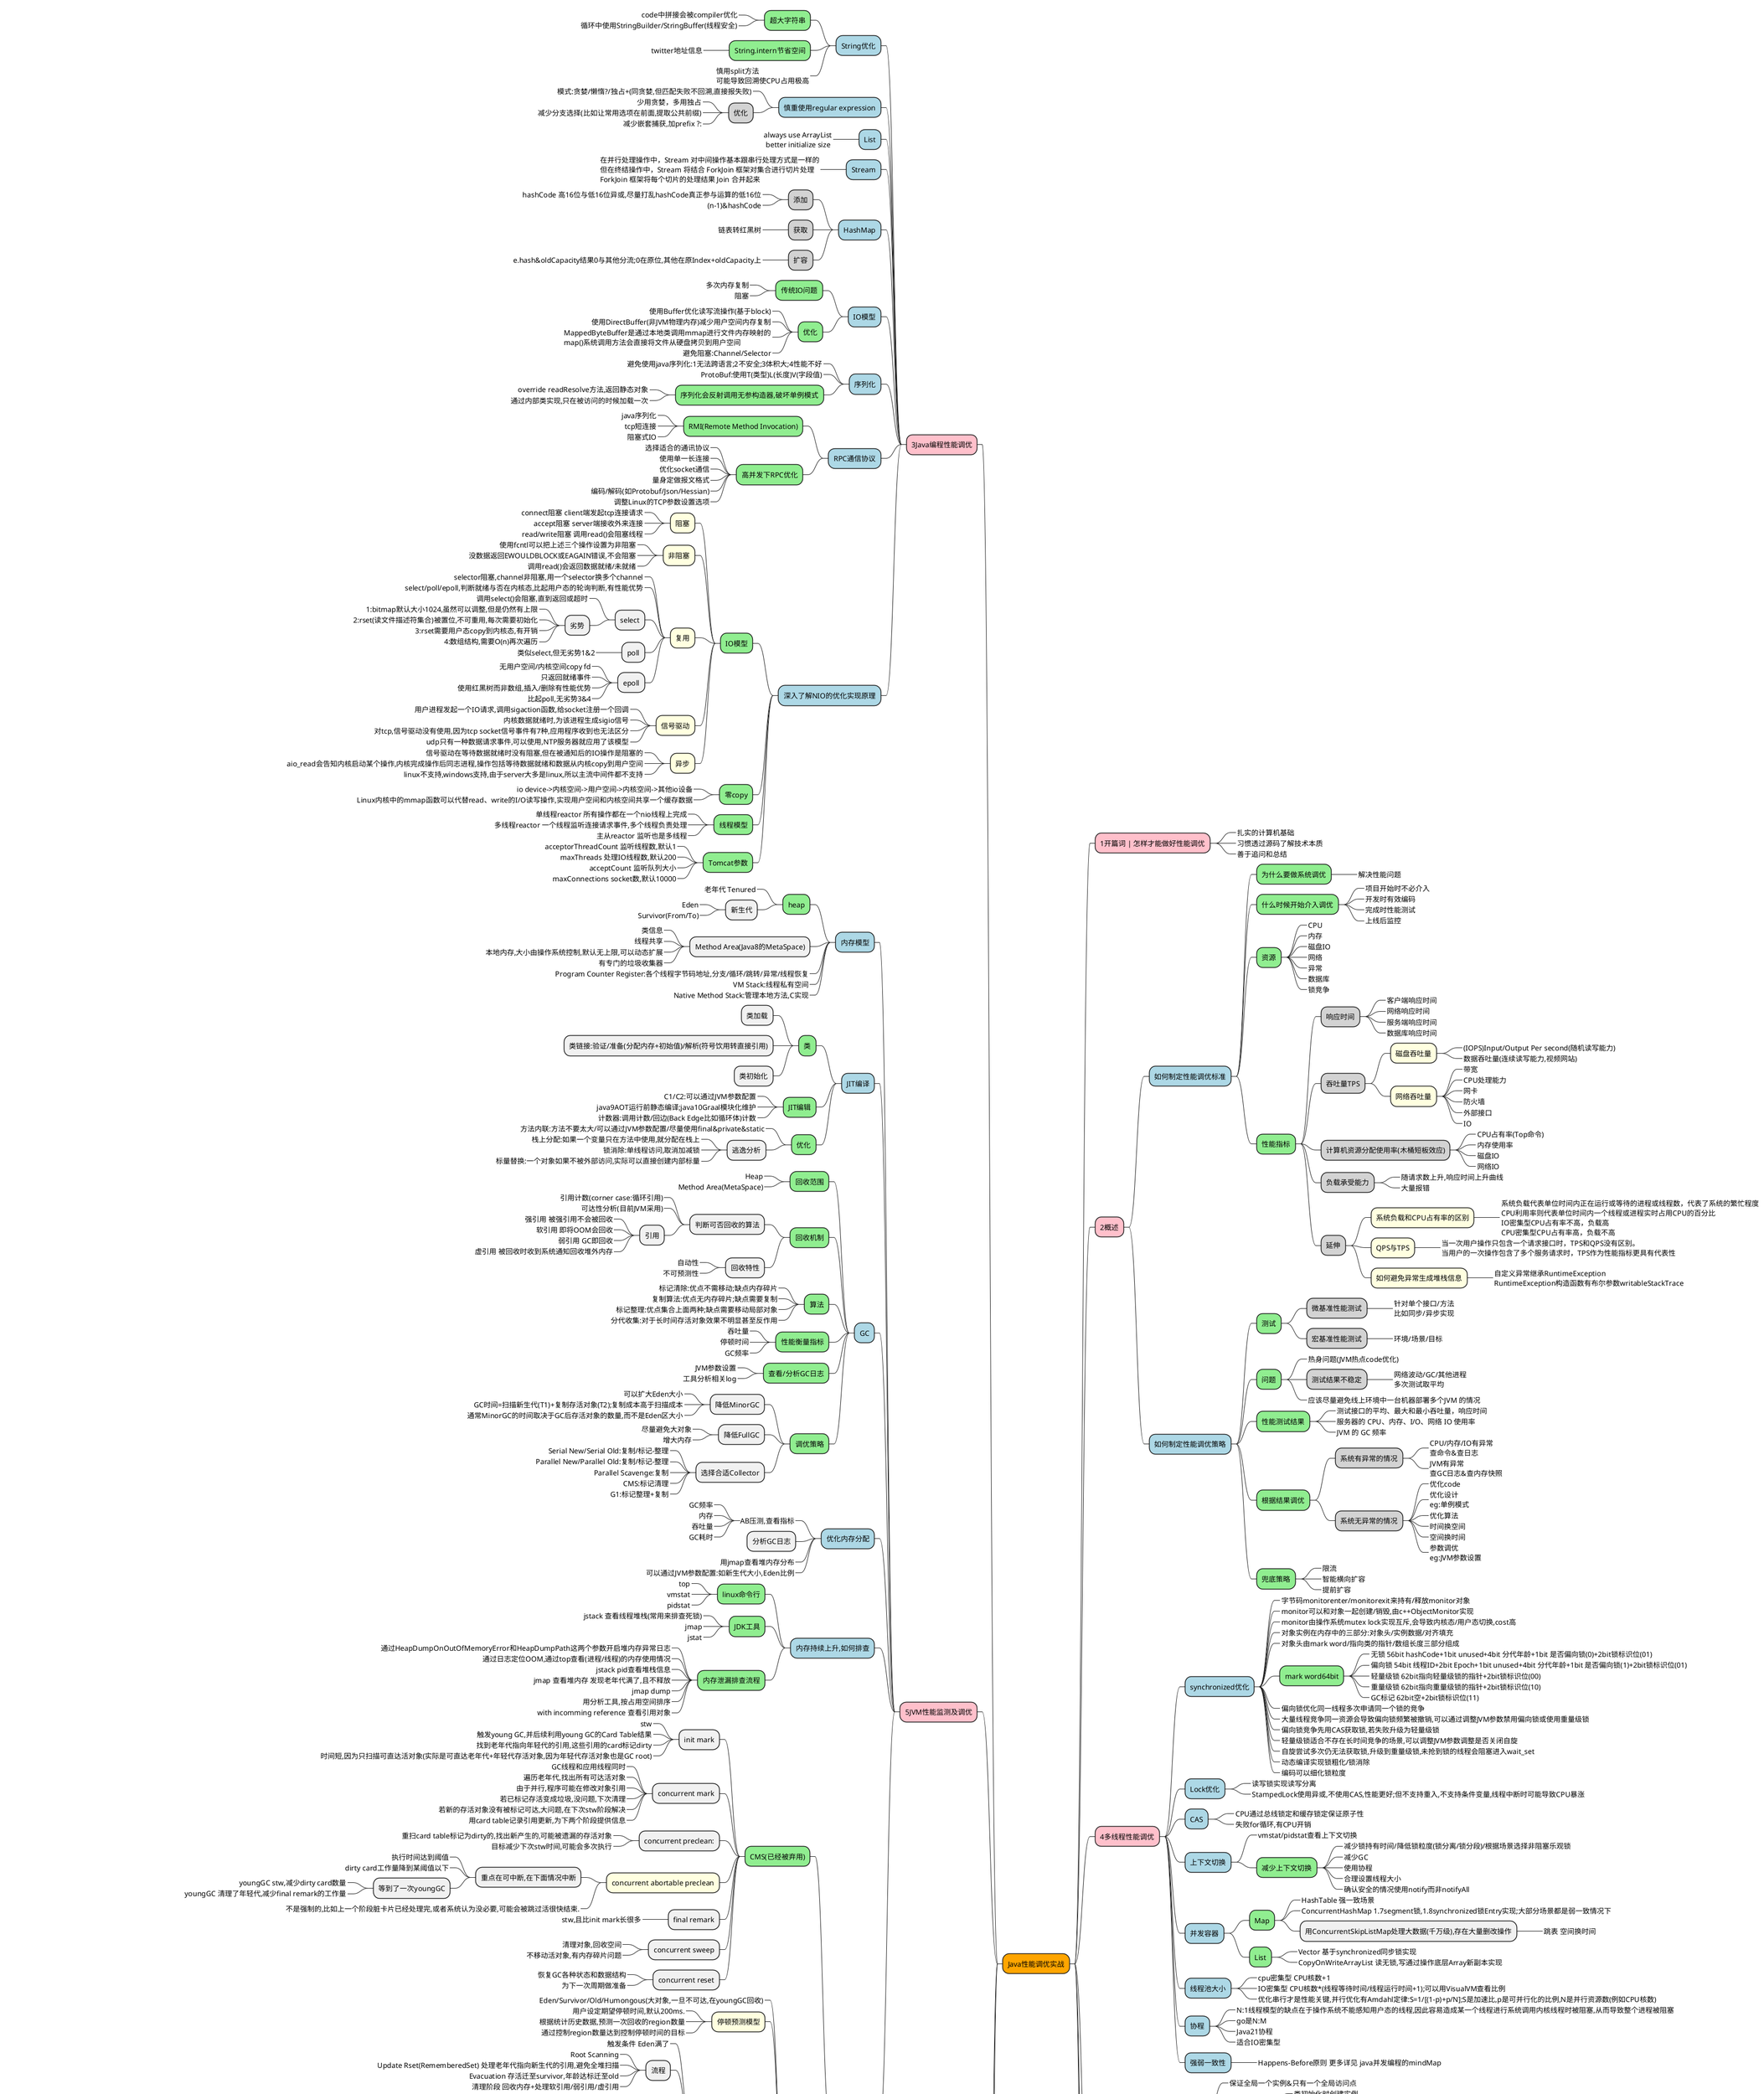 @startmindmap
*[#orange] Java性能调优实战
    *[#pink] 1开篇词 | 怎样才能做好性能调优
        *[#lightblue]_ 扎实的计算机基础
        *[#lightblue]_ 习惯透过源码了解技术本质
        *[#lightblue]_ 善于追问和总结
    *[#pink] 2概述
        *[#lightblue] 如何制定性能调优标准
            *[#lightgreen] 为什么要做系统调优
                *_ 解决性能问题
            *[#lightgreen] 什么时候开始介入调优
                *_ 项目开始时不必介入
                *_ 开发时有效编码
                *_ 完成时性能测试
                *_ 上线后监控
            *[#lightgreen] 资源
                *_ CPU
                *_ 内存
                *_ 磁盘IO
                *_ 网络
                *_ 异常
                *_ 数据库
                *_ 锁竞争
            *[#lightgreen] 性能指标
                *[#lightgrey] 响应时间
                    *_ 客户端响应时间
                    *_ 网络响应时间
                    *_ 服务端响应时间
                    *_ 数据库响应时间
                *[#lightgrey] 吞吐量TPS
                    *[#lightyellow] 磁盘吞吐量
                        *_ (IOPS)Input/Output Per second(随机读写能力)
                        *_ 数据吞吐量(连续读写能力,视频网站)
                    *[#lightyellow] 网络吞吐量
                        *_ 带宽
                        *_ CPU处理能力
                        *_ 网卡
                        *_ 防火墙
                        *_ 外部接口
                        *_ IO
                *[#lightgrey] 计算机资源分配使用率(木桶短板效应)
                    *_ CPU占有率(Top命令)
                    *_ 内存使用率
                    *_ 磁盘IO
                    *_ 网络IO
                *[#lightgrey] 负载承受能力
                    *_ 随请求数上升,响应时间上升曲线
                    *_ 大量报错
                *[#lightgrey] 延伸
                    *[#lightyellow] 系统负载和CPU占有率的区别
                        *_ 系统负载代表单位时间内正在运行或等待的进程或线程数，代表了系统的繁忙程度\nCPU利用率则代表单位时间内一个线程或进程实时占用CPU的百分比\nIO密集型CPU占有率不高，负载高\nCPU密集型CPU占有率高，负载不高
                    *[#lightyellow] QPS与TPS
                        *_ 当一次用户操作只包含一个请求接口时，TPS和QPS没有区别。\n当用户的一次操作包含了多个服务请求时，TPS作为性能指标更具有代表性
                    *[#lightyellow] 如何避免异常生成堆栈信息
                        *_ 自定义异常继承RuntimeException\nRuntimeException构造函数有布尔参数writableStackTrace
        *[#lightblue] 如何制定性能调优策略
            *[#lightgreen] 测试
                *[#lightgrey] 微基准性能测试
                    *_ 针对单个接口/方法\n比如同步/异步实现
                *[#lightgrey] 宏基准性能测试
                    *_ 环境/场景/目标
            *[#lightgreen] 问题
                *_ 热身问题(JVM热点code优化)
                *[#lightgrey] 测试结果不稳定
                    *_ 网络波动/GC/其他进程\n多次测试取平均
                *_ 应该尽量避免线上环境中一台机器部署多个JVM 的情况
            *[#lightgreen] 性能测试结果
                *_ 测试接口的平均、最大和最小吞吐量，响应时间
                *_ 服务器的 CPU、内存、I/O、网络 IO 使用率
                *_ JVM 的 GC 频率
            *[#lightgreen] 根据结果调优
                *[#lightgrey] 系统有异常的情况
                    *_ CPU/内存/IO有异常\n查命令&查日志
                    *_ JVM有异常\n查GC日志&查内存快照
                *[#lightgrey] 系统无异常的情况
                    *_ 优化code
                    *_ 优化设计\neg:单例模式
                    *_ 优化算法
                    *_ 时间换空间
                    *_ 空间换时间
                    *_ 参数调优\neg:JVM参数设置
            *[#lightgreen] 兜底策略
                *_ 限流
                *_ 智能横向扩容
                *_ 提前扩容
    *[#pink] 4多线程性能调优
        *[#lightblue] synchronized优化
            *_ 字节码monitorenter/monitorexit来持有/释放monitor对象
            *_ monitor可以和对象一起创建/销毁,由c++ObjectMonitor实现
            *_ monitor由操作系统mutex lock实现互斥,会导致内核态/用户态切换,cost高
            *_ 对象实例在内存中的三部分:对象头/实例数据/对齐填充
            *_ 对象头由mark word/指向类的指针/数组长度三部分组成
            *[#lightgreen] mark word64bit
                *_ 无锁 56bit hashCode+1bit unused+4bit 分代年龄+1bit 是否偏向锁(0)+2bit锁标识位(01)
                *_ 偏向锁 54bit 线程ID+2bit Epoch+1bit unused+4bit 分代年龄+1bit 是否偏向锁(1)+2bit锁标识位(01)
                *_ 轻量级锁 62bit指向轻量级锁的指针+2bit锁标识位(00)
                *_ 重量级锁 62bit指向重量级锁的指针+2bit锁标识位(10)
                *_ GC标记 62bit空+2bit锁标识位(11)
            *_ 偏向锁优化同一线程多次申请同一个锁的竞争
            *_ 大量线程竞争同一资源会导致偏向锁频繁被撤销,可以通过调整JVM参数禁用偏向锁或使用重量级锁
            *_ 偏向锁竞争先用CAS获取锁,若失败升级为轻量级锁
            *_ 轻量级锁适合不存在长时间竞争的场景,可以调整JVM参数调整是否关闭自旋
            *_ 自旋尝试多次仍无法获取锁,升级到重量级锁,未抢到锁的线程会阻塞进入wait_set
            *_ 动态编译实现锁粗化/锁消除
            *_ 编码可以细化锁粒度
        *[#lightblue] Lock优化
            *_ 读写锁实现读写分离
            *_ StampedLock使用异或,不使用CAS,性能更好;但不支持重入,不支持条件变量,线程中断时可能导致CPU暴涨
        *[#lightblue] CAS
            *_ CPU通过总线锁定和缓存锁定保证原子性
            *_ 失败for循环,有CPU开销
        *[#lightblue] 上下文切换
            *_ vmstat/pidstat查看上下文切换
            *[#lightgreen] 减少上下文切换
                *_ 减少锁持有时间/降低锁粒度(锁分离/锁分段)/根据场景选择非阻塞乐观锁
                *_ 减少GC
                *_ 使用协程
                *_ 合理设置线程大小
                *_ 确认安全的情况使用notify而非notifyAll
        *[#lightblue] 并发容器
            *[#lightgreen] Map
                *_ HashTable 强一致场景
                *_ ConcurrentHashMap 1.7segment锁,1.8synchronized锁Entry实现;大部分场景都是弱一致情况下
                * 用ConcurrentSkipListMap处理大数据(千万级),存在大量删改操作
                    *_ 跳表 空间换时间
            *[#lightgreen] List
                *_ Vector 基于synchronized同步锁实现
                *_ CopyOnWriteArrayList 读无锁,写通过操作底层Array新副本实现
        *[#lightblue] 线程池大小
            *_ cpu密集型 CPU核数+1
            *_ IO密集型 CPU核数*(线程等待时间/线程运行时间+1);可以用VisualVM查看比例
            *_ 优化串行才是性能关键,并行优化有Amdahl定律:S=1/[(1-p)+p/N];S是加速比,p是可并行化的比例,N是并行资源数(例如CPU核数)
        *[#lightblue] 协程
            *_ N:1线程模型的缺点在于操作系统不能感知用户态的线程,因此容易造成某一个线程进行系统调用内核线程时被阻塞,从而导致整个进程被阻塞
            *_ go是N:M
            *_ Java21协程
            *_ 适合IO密集型
        *[#lightblue] 强弱一致性
            *_ Happens-Before原则 更多详见 java并发编程的mindMap
    *[#pink] 6设计模式调优
        *[#lightblue] 单例
            *_ 保证全局一个实例&只有一个全局访问点
            *[#lightgreen] 饿汉模式
                *_ 类初始化时创建实例
                *_ 优点:多线程下唯一;性能好
                *_ 缺点:占用内存
            *[#lightgreen] 懒汉模式
                * 实现方式
                    *_ 懒加载
                    *_ 同步锁
                    *_ 双重检查(加volatile)
                    *_ 内部类实现
        *[#lightblue] 原型(prototype)和享元(flyweight)模式
            *[#lightgreen] prototype模式
                *_ 实现cloneable接口;重写Object.clone()方法;重写中调用super.clone()
                *_ 深copy和浅copy
                *_ 适用重复创建对象场景,例如spring的bean管理
            *[#lightgreen] flyweight模式
                *_ Java的String和Integer
                *_ 线程池
        *[#lightblue] 设计模式优化并发
            *[#lightgreen] 线程上下文模式
                *_ Spring ApplicationContext
                *_ ThreadLocal
                *_ 传递或者隔离变量
            *[#lightgreen] Thread-per-message模式
                *_ 解决IO耗时的问题
                *_ 线程池
            *[#lightgreen] worker-thread模式
                *_ 减少线程的创建/销毁开销
        *[#lightblue] 生产者/消费者模式
            *[#lightgreen] 常见实现
                *_ Object wait/notify/notifyAll
                *_ Lock的Condition的await/signal/signalAll
                *_ BlockingQueue
            *[#lightgreen] 电商库存设计
                *_ 缓存库容
                *_ 消息队列
        *[#lightblue] 装饰器模式
            *_ 接口/基类/具体实现类
        *[#lightblue] 答疑
            *_ 单例:枚举实现/内部类实现
            *_ 生产者/消费者模式大流量下延迟高:1提高响应速度2限流拒绝
    *[#pink] 8实战演练
        *[#lightblue] 分布式锁
            *_ db
            *[#lightgreen] zookeeper
                * feature
                    *_ 节点:持久/临时;还能被标记有序性
                    *_ watch机制:特定事件触发,会通知watcher
                *_ 父节点(持久)下建立子节点,并标记有序性
                *_ 轮询判断,如果是最小节点则获得锁,操作完毕删除节点
                *_ 否则对上一个节点注册watcher
                * 优缺点
                    *_ 集群实现,避免单点
                    *_ 每次都能释放锁,因为服务挂了临时节点会因为连接断开而自动删除
                    *_ 性能比redis差
            *[#lightgreen] redis
                *_ SETNX+EXPIRE
                * 优缺点
                    *_ 性能好
                    *_ 集群模式,由于同步到各个节点是异步的,若master崩溃,新master上没有被同步到,则锁失效
                * redlock算法
                    *_ 集群模式下,超过一半节点成功&耗时小于lock_timeout则获得锁成功
        *[#lightblue] 分布式事务
            *[#lightgreen] XA规范
                *_ DTP模型:AP(Application Program)/RM(Resource Manager)/TM(Transaction Manager)
                *_ Spring JTA框架即应用了XA协议
            *[#lightgreen] 二/三阶段提交
                * 二阶段:prepare commit
                    *_ prepare时间长的话,长时间占用资源
                    *_ commit有的节点未成功,导致数据不一致
                * 准备/预处理/提交或者回滚
                    *_ 加了一个阶段,询问各节点可否执行任务
            *[#lightgreen] TCC
                *_ try/confirm/cancel
                *_ 重试调用失败的confirm or cancel方法
                *_ 对业务入侵大,还需考虑幂等性
            *[#lightgreen] Seata
                *_ TC(Transaction Coordinator)/TM/RM
                *_ 第一阶段就commit,因为认为成功是大概率,减少资源占用时间
                *_ 同步生成回滚sql
                *_ TC维护全局写排它锁,默认级别是读未提交
        *[#lightblue] 缓存
            *[#lightgreen] client端
                *[#lightyellow] 协商缓存
                    *_ 通过和server协商决定是否用缓存
                    * if_modified_since/last_modified
                        *_ server端返回头带有last_modified
                        *_ client端请求set header:if_modified_since=last_modified
                        *_ if相同 then server端直接返回304响应码
                    * if_none_match/ETag
                        *_ server端返回带有ETag
                        *_ client再次请求set header:if_none_match=ETag
                        *_ if相同 then server端直接返回304响应码
                *[#lightyellow] 强缓存
                    *_ Expires 绝对时间
                    *_ Cache-Control相对时间
            *[#lightgreen] 网关缓存 CDN(常用于视频)
            *[#lightgreen] server端
                *_ java进程缓存:GuavaCache/EhCache/Caffeine
                *_ 分布式缓存 Redis
            *[#lightgreen] 一致性
                *_ 一般先删除cache,再删DB
                *_ 更新频繁且对一致性有强要求的case不建议用
            *[#lightgreen] 问题
                * 穿透
                    *_ 大量查询没有命中,去查DB
                    *_ 把查到的空值放进去
                    *_ BloomFilter
                *_ 击穿 热点key失效,流量全部到DB
                *_ 雪崩 大规模失效
        *[#lightblue] 抢购
            *_ 商品详情页静态化+CDN
            *_ 倒计时用client时间
            *_ 获取购买资格用分布式锁
            *_ 限流:Nginx
            *_ 流量削峰:等待队列
            *_ 补偿兜底策略
    *[#pink] 9结束语
        *_ 基础功底
        *_ 实践能力为重
        *_ 多分享:费曼学习法
left side
    *[#pink] 3Java编程性能调优
        *[#lightblue] String优化
            *[#lightgreen] 超大字符串
                *_ code中拼接会被compiler优化
                *_ 循环中使用StringBuilder/StringBuffer(线程安全)
            *[#lightgreen] String.intern节省空间
                *_ twitter地址信息
            *_ 慎用split方法\n可能导致回溯使CPU占用极高
        *[#lightblue] 慎重使用regular expression
            *_ 模式:贪婪/懒惰?/独占+(同贪婪,但匹配失败不回溯,直接报失败)
            *[#lightgrey] 优化
                *_ 少用贪婪，多用独占
                *_ 减少分支选择(比如让常用选项在前面,提取公共前缀)
                *_ 减少嵌套捕获,加prefix ?:
        *[#lightblue] List
            *_ always use ArrayList\n better initialize size
        *[#lightblue] Stream
            *_ 在并行处理操作中，Stream 对中间操作基本跟串行处理方式是一样的\n但在终结操作中，Stream 将结合 ForkJoin 框架对集合进行切片处理\nForkJoin 框架将每个切片的处理结果 Join 合并起来
        *[#lightblue] HashMap
            *[#lightgrey] 添加
                *_ hashCode 高16位与低16位异或,尽量打乱hashCode真正参与运算的低16位
                *_ (n-1)&hashCode
            *[#lightgrey] 获取
                *_ 链表转红黑树
            *[#lightgrey] 扩容
                *_ e.hash&oldCapacity结果0与其他分流;0在原位,其他在原Index+oldCapacity上
        *[#lightblue] IO模型
            *[#lightgreen] 传统IO问题
                *_ 多次内存复制
                *_ 阻塞
            *[#lightgreen] 优化
                *_ 使用Buffer优化读写流操作(基于block)
                *_ 使用DirectBuffer(非JVM物理内存)减少用户空间内存复制
                *_ MappedByteBuffer是通过本地类调用mmap进行文件内存映射的\nmap()系统调用方法会直接将文件从硬盘拷贝到用户空间
                *_ 避免阻塞:Channel/Selector
        *[#lightblue] 序列化
            *_ 避免使用java序列化:1无法跨语言;2不安全;3体积大;4性能不好
            *_ ProtoBuf:使用T(类型)L(长度)V(字段值)
            *[#lightgreen] 序列化会反射调用无参构造器,破坏单例模式
                *_ override readResolve方法,返回静态对象
                *_ 通过内部类实现,只在被访问的时候加载一次
        *[#lightblue] RPC通信协议
            *[#lightgreen] RMI(Remote Method Invocation)
                *_ java序列化
                *_ tcp短连接
                *_ 阻塞式IO
            *[#lightgreen] 高并发下RPC优化
                *_ 选择适合的通讯协议
                *_ 使用单一长连接
                *_ 优化socket通信
                *_ 量身定做报文格式
                *_ 编码/解码(如Protobuf/Json/Hessian)
                *_ 调整Linux的TCP参数设置选项
        *[#lightblue] 深入了解NIO的优化实现原理
            *[#lightgreen] IO模型
                *[#lightyellow] 阻塞
                    *_ connect阻塞 client端发起tcp连接请求
                    *_ accept阻塞 server端接收外来连接
                    *_ read/write阻塞 调用read()会阻塞线程
                *[#lightyellow] 非阻塞
                    *_ 使用fcntl可以把上述三个操作设置为非阻塞
                    *_ 没数据返回EWOULDBLOCK或EAGAIN错误,不会阻塞
                    *_ 调用read()会返回数据就绪/未就绪
                *[#lightyellow] 复用
                    *_ selector阻塞,channel非阻塞,用一个selector换多个channel
                    *_ select/poll/epoll,判断就绪与否在内核态,比起用户态的轮询判断,有性能优势
                    * select
                        *_ 调用select()会阻塞,直到返回或超时
                        * 劣势
                            *_ 1:bitmap默认大小1024,虽然可以调整,但是仍然有上限
                            *_ 2:rset(读文件描述符集合)被置位,不可重用,每次需要初始化
                            *_ 3:rset需要用户态copy到内核态,有开销
                            *_ 4:数组结构,需要O(n)再次遍历
                    * poll
                        *_ 类似select,但无劣势1&2
                    * epoll
                        *_ 无用户空间/内核空间copy fd
                        *_ 只返回就绪事件
                        *_ 使用红黑树而非数组,插入/删除有性能优势
                        *_ 比起poll,无劣势3&4
                *[#lightyellow] 信号驱动
                    *_ 用户进程发起一个IO请求,调用sigaction函数,给socket注册一个回调
                    *_ 内核数据就绪时,为该进程生成sigio信号
                    *_ 对tcp,信号驱动没有使用,因为tcp socket信号事件有7种,应用程序收到也无法区分
                    *_ udp只有一种数据请求事件,可以使用,NTP服务器就应用了该模型
                *[#lightyellow] 异步
                    *_ 信号驱动在等待数据就绪时没有阻塞,但在被通知后的IO操作是阻塞的
                    *_ aio_read会告知内核启动某个操作,内核完成操作后同志进程,操作包括等待数据就绪和数据从内核copy到用户空间
                    *_ linux不支持,windows支持,由于server大多是linux,所以主流中间件都不支持
            *[#lightgreen] 零copy
                *_ io device->内核空间->用户空间->内核空间->其他io设备
                *_ Linux内核中的mmap函数可以代替read、write的I/O读写操作,实现用户空间和内核空间共享一个缓存数据
            *[#lightgreen] 线程模型
                *_ 单线程reactor 所有操作都在一个nio线程上完成
                *_ 多线程reactor 一个线程监听连接请求事件,多个线程负责处理
                *_ 主从reactor 监听也是多线程
            *[#lightgreen] Tomcat参数
                *_ acceptorThreadCount 监听线程数,默认1
                *_ maxThreads 处理IO线程数,默认200
                *_ acceptCount 监听队列大小
                *_ maxConnections socket数,默认10000
    *[#pink] 5JVM性能监测及调优
        *[#lightblue] 内存模型
            *[#lightgreen] heap
                *_ 老年代 Tenured
                * 新生代
                    *_ Eden
                    *_ Survivor(From/To)
            * Method Area(Java8的MetaSpace)
                *_ 类信息
                *_ 线程共享
                *_ 本地内存,大小由操作系统控制,默认无上限,可以动态扩展
                *_ 有专门的垃圾收集器
            *_ Program Counter Register:各个线程字节码地址,分支/循环/跳转/异常/线程恢复
            *_ VM Stack:线程私有空间
            *_ Native Method Stack:管理本地方法,C实现
        *[#lightblue] JIT编译
            *[#lightgreen] 类
                * 类加载
                * 类链接:验证/准备(分配内存+初始值)/解析(符号饮用转直接引用)
                * 类初始化
            *[#lightgreen] JIT编辑
                *_ C1/C2:可以通过JVM参数配置
                *_ java9AOT运行前静态编译;java10Graal模块化维护
                *_ 计数器:调用计数/回边(Back Edge比如循环体)计数
            *[#lightgreen] 优化
                *_ 方法内联:方法不要太大/可以通过JVM参数配置/尽量使用final&private&static
                * 逃逸分析
                    *_ 栈上分配:如果一个变量只在方法中使用,就分配在栈上
                    *_ 锁消除:单线程访问,取消加减锁
                    *_ 标量替换:一个对象如果不被外部访问,实际可以直接创建内部标量
        *[#lightblue] GC
            *[#lightgreen] 回收范围
                *_ Heap
                *_ Method Area(MetaSpace)
            *[#lightgreen] 回收机制
                * 判断可否回收的算法
                    *_ 引用计数(corner case:循环引用)
                    *_ 可达性分析(目前JVM采用)
                    * 引用
                        *_ 强引用 被强引用不会被回收
                        *_ 软引用 即将OOM会回收
                        *_ 弱引用 GC即回收
                        *_ 虚引用 被回收时收到系统通知回收堆外内存
                * 回收特性
                    *_ 自动性
                    *_ 不可预测性
            *[#lightgreen] 算法
                *_ 标记清除:优点不需移动;缺点内存碎片
                *_ 复制算法:优点无内存碎片;缺点需要复制
                *_ 标记整理:优点集合上面两种;缺点需要移动局部对象
                *_ 分代收集:对于长时间存活对象效果不明显甚至反作用
            *[#lightgreen] 性能衡量指标
                *_ 吞吐量
                *_ 停顿时间
                *_ GC频率
            *[#lightgreen] 查看/分析GC日志
                *_ JVM参数设置
                *_ 工具分析相关log
            *[#lightgreen] 调优策略
                * 降低MinorGC
                    *_ 可以扩大Eden大小
                    *_ GC时间=扫描新生代(T1)+复制存活对象(T2);复制成本高于扫描成本
                    *_ 通常MinorGC的时间取决于GC后存活对象的数量,而不是Eden区大小
                * 降低FullGC
                    *_ 尽量避免大对象
                    *_ 增大内存
                * 选择合适Collector
                    *_ Serial New/Serial Old:复制/标记-整理
                    *_ Parallel New/Parallel Old:复制/标记-整理
                    *_ Parallel Scavenge:复制
                    *_ CMS:标记清理
                    *_ G1:标记整理+复制
        *[#lightblue] 优化内存分配
            *_ AB压测,查看指标
                *_ GC频率
                *_ 内存
                *_ 吞吐量
                *_ GC耗时
            * 分析GC日志
            *_ 用jmap查看堆内存分布
            *_ 可以通过JVM参数配置:如新生代大小,Eden比例
        *[#lightblue] 内存持续上升,如何排查
            *[#lightgreen] linux命令行
                *_ top
                *_ vmstat
                *_ pidstat
            *[#lightgreen] JDK工具
                *_ jstack 查看线程堆栈(常用来排查死锁)
                *_ jmap
                *_ jstat
            *[#lightgreen] 内存泄漏排查流程
                *_ 通过HeapDumpOnOutOfMemoryError和HeapDumpPath这两个参数开启堆内存异常日志
                *_ 通过日志定位OOM,通过top查看(进程/线程)的内存使用情况
                *_ jstack pid查看堆栈信息
                *_ jmap 查看堆内存 发现老年代满了,且不释放
                *_ jmap dump
                *_ 用分析工具,按占用空间排序
                *_ with incomming reference 查看引用对象
        *[#lightblue] 热点问题
            *[#lightgreen] CMS(已经被弃用)
                * init mark
                    *_ stw
                    *_ 触发young GC,并后续利用young GC的Card Table结果
                    *_ 找到老年代指向年轻代的引用,这些引用的card标记dirty
                    *_ 时间短,因为只扫描可直达活对象(实际是可直达老年代+年轻代存活对象,因为年轻代存活对象也是GC root)
                * concurrent mark
                    *_ GC线程和应用线程同时
                    *_ 遍历老年代,找出所有可达活对象
                    *_ 由于并行,程序可能在修改对象引用
                    *_ 若已标记存活变成垃圾,没问题,下次清理
                    *_ 若新的存活对象没有被标记可达,大问题,在下次stw阶段解决
                    *_ 用card table记录引用更新,为下两个阶段提供信息
                * concurrent preclean:
                    *_ 重扫card table标记为dirty的,找出新产生的,可能被遗漏的存活对象
                    *_ 目标减少下次stw时间,可能会多次执行
                *[#lightyellow] concurrent abortable preclean
                    * 重点在可中断,在下面情况中断
                        *_ 执行时间达到阈值
                        *_ dirty card工作量降到某阈值以下
                        * 等到了一次youngGC
                            *_ youngGC stw,减少dirty card数量
                            *_ youngGC 清理了年轻代,减少final remark的工作量
                    *_ 不是强制的,比如上一个阶段脏卡片已经处理完,或者系统认为没必要,可能会被跳过活很快结束.
                * final remark
                    *_ stw,且比init mark长很多
                * concurrent sweep
                    *_ 清理对象,回收空间
                    *_ 不移动活对象,有内存碎片问题
                * concurrent reset
                    *_ 恢复GC各种状态和数据结构
                    *_ 为下一次周期做准备
            *[#lightgreen] G1
                *_ Eden/Survivor/Old/Humongous(大对象,一旦不可达,在youngGC回收)
                *[#lightyellow] 停顿预测模型
                    *_ 用户设定期望停顿时间,默认200ms.
                    *_ 根据统计历史数据,预测一次回收的region数量
                    *_ 通过控制region数量达到控制停顿时间的目标
                *[#lightyellow] youngGC 完全stw
                    *_ 触发条件 Eden满了
                    * 流程
                        *_ Root Scanning
                        *_ Update Rset(RememberedSet) 处理老年代指向新生代的引用,避免全堆扫描
                        *_ Evacuation 存活迁至survivor,年龄达标迁至old
                        *_ 清理阶段 回收内存+处理软引用/弱引用/虚引用
                    * Rset
                        *_ 以region为单位,记录其他region引用本region对象的情况
                        *_ 定位跨代引用,避免全堆扫描
                        *_ 支持分区回收
                        *_ 并发标记只需扫描Rset的dirty card并非全堆
                        * 写屏障逻辑
                            *_ 当执行obj.field=target时
                            *_ if(target位于年轻代&&obj位于老年代)
                            *_ then car_index=address_to_card_index(obj); //计算obj所在卡片
                            *_ dirty_card(card_index);//标记卡片为脏
                        * 并发优化逻辑
                            *_ Refinement线程:异步处理脏卡片,更新对应RSet(通过-XX:G1ConcRefinementThreads控制线程数)
                            *_ 缓冲区机制:写屏障将脏卡片存入线程本地缓冲区,满后推送至全局队列,由Refinement线程消费
                *[#lightyellow] mixed GC
                    *_ 触发条件 老年区占用达到阈值,默认45%
                    * 流程
                        * concurrent marking
                            *_ initial mark stw 标记GC Roots直接引用(借道youngGC)
                            *_ Root Region Scanning 扫描survivor区到老年代的对象
                            *_ Concurrent Marking 遍历标记存活
                            *_ final remark stw完成剩余标记(处理SATB缓冲区)
                            *_ cleanup 统计分区垃圾比例,为mixed GC排序
                        * Evacuation stw 复制,优先回收垃圾占比高的老年区
                *[#lightyellow] fullGC
                    *_ 触发条件 晋升失败/分配失败/并发标记周期未完成
                    *_ 单线程;stw;压缩算法,整理碎片
                *[#lightyellow] SATB (Snapshot at the beginning)
                    *_ 三色标记法:黑色(根对象,或者对象和其子对象都被扫描),白色不可达,灰色(本身被扫描,但其子对象还未扫描)
                    *_ 问题:并发标记,如果一个对象被标记为不可达后,又被引用了,如何处理?
                    * 工作流程
                        *_ initial mark:stw,标记所有GC roots直接引用的对象(存活对象),此时堆的状态即为快照
                        *_ 并发标记: 遍历标记初始快照中的对象图;新分配的对象一律视为存活;写屏障记录:若一个对象引用被修改,标记旧值为待扫描
                        *_ final remark:stw,处理satb缓冲区,扫描并发阶段被覆盖的旧引用;重新扫描GC roots的增量变化
                    * 与incremental update(CMS)对比
                        *_ 标记目标:SATB标记开始时所有存活对象(快照);incremental update标记结束时所有存活对象(实时更新)
                        *_ 写屏障触发时机:SATB记录旧值,incremental update记录新值
                        *_ 漏标(Missed Marking本应存活的对象被判断为垃圾)风险:SATB无,快照对象必存活,incremental update有(若新引用未被扫描)
                        *_ 浮动垃圾:SATB多(新对象一律存活),incremental update少,新对象可以即时回收
                        *_ 重新标记开销:SATB低(仅处理被覆盖的旧引用),incremental update高(需扫描所有新增引用)
                        *_ 适合场景:SATB大堆、低延迟优先,incremental update中小堆,吞吐量优先
            *[#lightgreen] fullGC原因
                *_ 年轻代晋升老年代,老年代剩余空间不足
                *_ 老年代使用率超过阈值
                *_ 元空间(1.7永久代)不足
                *_ 调用System.gc()
            *[#lightgreen] ThreadLocal内存泄漏
                *_ ThreadLocal是基于ThreadLocalMap实现的,Entry的key使用了WeakReference封装
                *_ 弱引用类型若不可达,下次GC一定被回收,空间够也回收
                *_ key被回收后,存在引用链路:Thread->ThreadLocalMap->Entry->Value,所以value不会被回收,导致泄漏
                *_ 常见的case是线程池,这样线程生命周期长
                *_ 解决方式是手动remove
    *[#pink] 7数据库性能调优
        *[#lightblue] 如何写高性能SQL
            *[#lightgreen] 慢SQL
                *_ 无索引/索引失效
                *_ 锁等待
                *_ 不恰当的SQL
            *[#lightgreen] 优化步骤
                * 通过Explain分析SQL执行计划
                    *_ system>const>eq_ref>ref>range>index>all
                    *_ system>const表中只有一行匹配,根据索引查询一次即可
                    *_ eq_ref使用唯一索引
                    *_ ref非唯一索引/还可见于唯一索引最左原则匹配扫描
                    *_ range索引范围扫描
                    *_ index索引全表扫描
                    *_ all全表扫描
                *_ 通过show profile分析SQL执行性能
            *[#lightgreen] 常见优化
                *_ 优化分页查询 limit应该用id排序
                *_ 优化select count(*) 超级大表可用近似值/或另行加入统计表
                *_ 优化select * 应该尽量缩减字段用上索引
        *[#lightblue] 高并发事务调优
            *[#lightgreen] 并发事务带来的问题
                *_ 数据丢失
                *_ 脏读
                *_ 不可重复读
                *_ 幻读
            *[#lightgreen] 隔离级别
                *_ read uncommitted 脏读/不可重复读/幻读
                *_ read committed 不可重复读/幻读
                *_ repeatable read 幻读
                *_ serializable
            *[#lightgreen] 优化
                *_ 结合业务场景降低隔离级别
                *_ 避免行锁升级为表锁(行锁基于索引,无索引会导致表锁)
                *_ 控制事务大小,减少锁定资源量和锁定时长
        *[#lightblue] 索引失效/优化
            *_ 覆盖索引优化查询
            *_ 自增主键优化插入/查询
            *_ 前缀索引优化(缩减索引大小,但order by无法使用前缀索引)
            *[#lightgreen] 防止索引失效
                *_ 比如%开头的查询,最左匹配原则
                *_ or有一个条件没有索引,则涉及的索引都不会被用到
        *[#lightblue] 如何避免死锁
            *[#lightgreen] 避免死锁的措施
                *_ 编程中按照固定顺序处理记录
                *_ 允许幻读和不可重复读的情况下,使用RC作为隔离级别,避免gap lock导致的死锁
                *_ 更新表尽量使用主键更新
                *_ 避免长事务
                *_ 设置锁等待超时参数
        *[#lightblue] 何时分库分表
            *_ 单表查询性能受B+数树高影响
            *[#lightgreen] 优化
                *_ 分区:单库下分区数有限,适用于非海量数据的大表
                *_ NoSQL辅助:不支持事务
            *[#lightgreen] 何时分库分表
                *_ 首选分区
                *_ 单表数据量过大考虑分表
                *_ 大数据量/高并发场景考虑分库分表
            *[#lightgreen] 如何分库分表
                * 垂直
                    *_ 业务分库
                    *_ 字段拆表
                * 水平
                    *_ 某列做为切分条件
                * 分级
                    *_ 单库单表
                    *_ 单库多表
                    *_ 多库多表
            *[#lightgreen] 分库分表的问题
                *_ 分布式事务
                *_ 跨节点join:冗余表冗余字段
                *_ 跨节点分页查询:ES/Solr
                *_ 全局主键ID:UUID/Redis/snowflake
                *_ 扩容:使用2的倍数
        *[#lightblue] 表优化案例
            *[#lightgreen] 核心业务
                * 商品
                    *_ 商品分类
                    *_ 信息管理
                    *_ 商品SKU
                * 购物车
                    *_ 离线
                    *_ 在线
                * 订单
                    *_ 状态
                    *_ 流程
                * 库存
                    *_ 库存交易
                    *_ 库存管理
                    *_ 仓区
                    *_ 实时库存
                    *_ 锁定库存
                    *_ 待退货库存
                    *_ 活动库存
                    *_ 库存状态
                * 促销
                    *_ 活动管理
                    *_ 交易管理
            *[#lightgreen] 业务难点
                *_ 商品表结构设计:公共表存公共信息/结合搜索引擎,详细信息放入键值对数据库
                *_ 购物车性能瓶颈:冷热数据思路,缓存预热
                *_ 订单表结构设计:分库分表/分页则大数据实现
                *_ 库存表性能瓶颈:缓存+分布式锁
                *_ 促销活动表设计:缓存+分布式锁
            *[#lightgreen] 总结
                *_ NoSQl替代RDB
                *_ 缓存提高并发
                *_ 考虑分库分表
                *_ 避免复杂join操作
            *_ 为什么不用外键:update数据要求顺序/手工更新麻烦/外键约束检查影响性能
        *[#lightblue] 库参数设置优化
            *[#lightgreen] query cache(5.7.20后默认关闭,8版本后完全取消)
                *_ have_query_cache 是否支持
                *_ query_cache_limit 默认1M,超过不会cache
                *_ query_cache_min_res_unit 最小内存大小,默认4k
                *_ query_cache_size cache大小
                *_ query_cache_type ON/OFF/DEMAND(query里使用SQL_CACHE/SQL_NO_CACHE来控制是否cache)
            *[#lightgreen] MyISAM
                * key_buffer_size 缓存索引块
                    * 太大也不好,占用过多内存,容易发生SWAP页交换
                        *_ SWAP分区在系统物理内存不够时,把内存中的一部分释放给当前程序使用
                        *_ 被释放空间来自长时间没有操作的程序,数据临时保存在SWAP分区
                        *_ 等程序要运行时,再从swap分区恢复保存的数据到内存中
                    *_ 计算缓存使用率公式,来判断设置是否合理
                    *_ 1-((key_blocks_unused*key_cache_block_size)/key_buffer_size)
            *[#lightgreen] InnoDB
                *_ innodb_buffer_pool_size 默认128M/推荐物理内存80%大小;命中率应该90%
                *_ innodb_buffer_pool_instances 建议大小不超过innodb_read_io_threads+innodb_write_io_threads之和
                * innodb_read_io_threads/innodb_write_io_threads
                    *_ 默认4,合计8
                    *_ 建议(innodb_read_io_threads+innodb_write_io_threads)=innodb_buffer_pool_instances
                    * 可以通过以下查询确定读写比例
                        *_ SHOW GLOBAL STATUS LIKE 'Com_select';//读取数量
                        *_ SHOW GLOBAL STATUS WHERE Variable_name IN ('Com_insert', 'Com_update', 'Com_replace', 'Com_delete');//写入数量
                *_ innodb_log_file_size redo-log大小,1GB左右,太大flush耗时长,恢复时间也长
                *_ innodb_log_buffer_size 默认8M
                *_ innodb_flush_log_at_trx_commit 落盘策略:0只写redo-log buffer;1事务每次提交;2只写page cache
            *_ max_connections 最大连接数,默认151
            *_ back_log tcp 连接请求排队等待栈,并发较大可以适当调大
            *_ thread_cache_size 线程池大小
        *[#lightblue] InnoDB
            *_ 内存
            *[#lightgreen] 后台线程
                *_ master cache数据刷盘,插入缓存,undo页回收
                *_ IO
                *_ purge 回收已经提交事务的undo log
                *_ pager cleaner 协助master刷新脏页
            *[#lightgreen] 存储文件
                * tablespace
                    *_ 默认为共享表空间,存储的文件即为共享表空间文件(ibdata1)
                    *_ 若参数innodb_file_per_table为1,则会将存储的数据、索引等信息单独存储在一个独占表空间文件(ibd)
                *_ segment 数据段/索引段/回滚段
                *_ extent 1M,每次一般申请4-5个
                *_ page 默认16K
                *_ row 最多单页16k/2-200=7992
            *_ redo-log工作原理 见MySQL的mindMap
            *_ lru淘汰策略 见MySQL的mindMap
    *[#pink] 加餐
        *[#lightblue] 推荐常用性能测试工具
            *[#lightgreen] ab(apache bench)
                *_ 适合单个接口测试
                *_ 简单实用
                *_ 扩展性较低,缺乏对整个业务流程测试的支持
            *[#lightgreen] Jmeter
                *_ 功能全,可扩展性高,易学易操作
                *_ 性能不稳定,高并发下通过页面实时观测结果集,容易导致页面卡死或崩溃
            *_ LoadRunner(商业版)
                *_ 基本包括Jmeter常用功能,支持ip欺骗
                *_ 专业稳定高效;但非开源且售价高
            *_ 阿里云PTS
@endmindmap